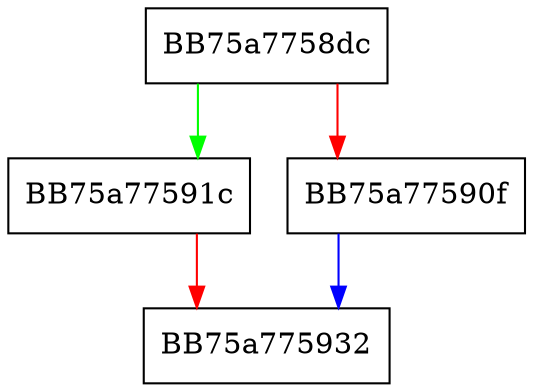 digraph __acrt_GetUserDefaultLocaleName {
  node [shape="box"];
  graph [splines=ortho];
  BB75a7758dc -> BB75a77591c [color="green"];
  BB75a7758dc -> BB75a77590f [color="red"];
  BB75a77590f -> BB75a775932 [color="blue"];
  BB75a77591c -> BB75a775932 [color="red"];
}